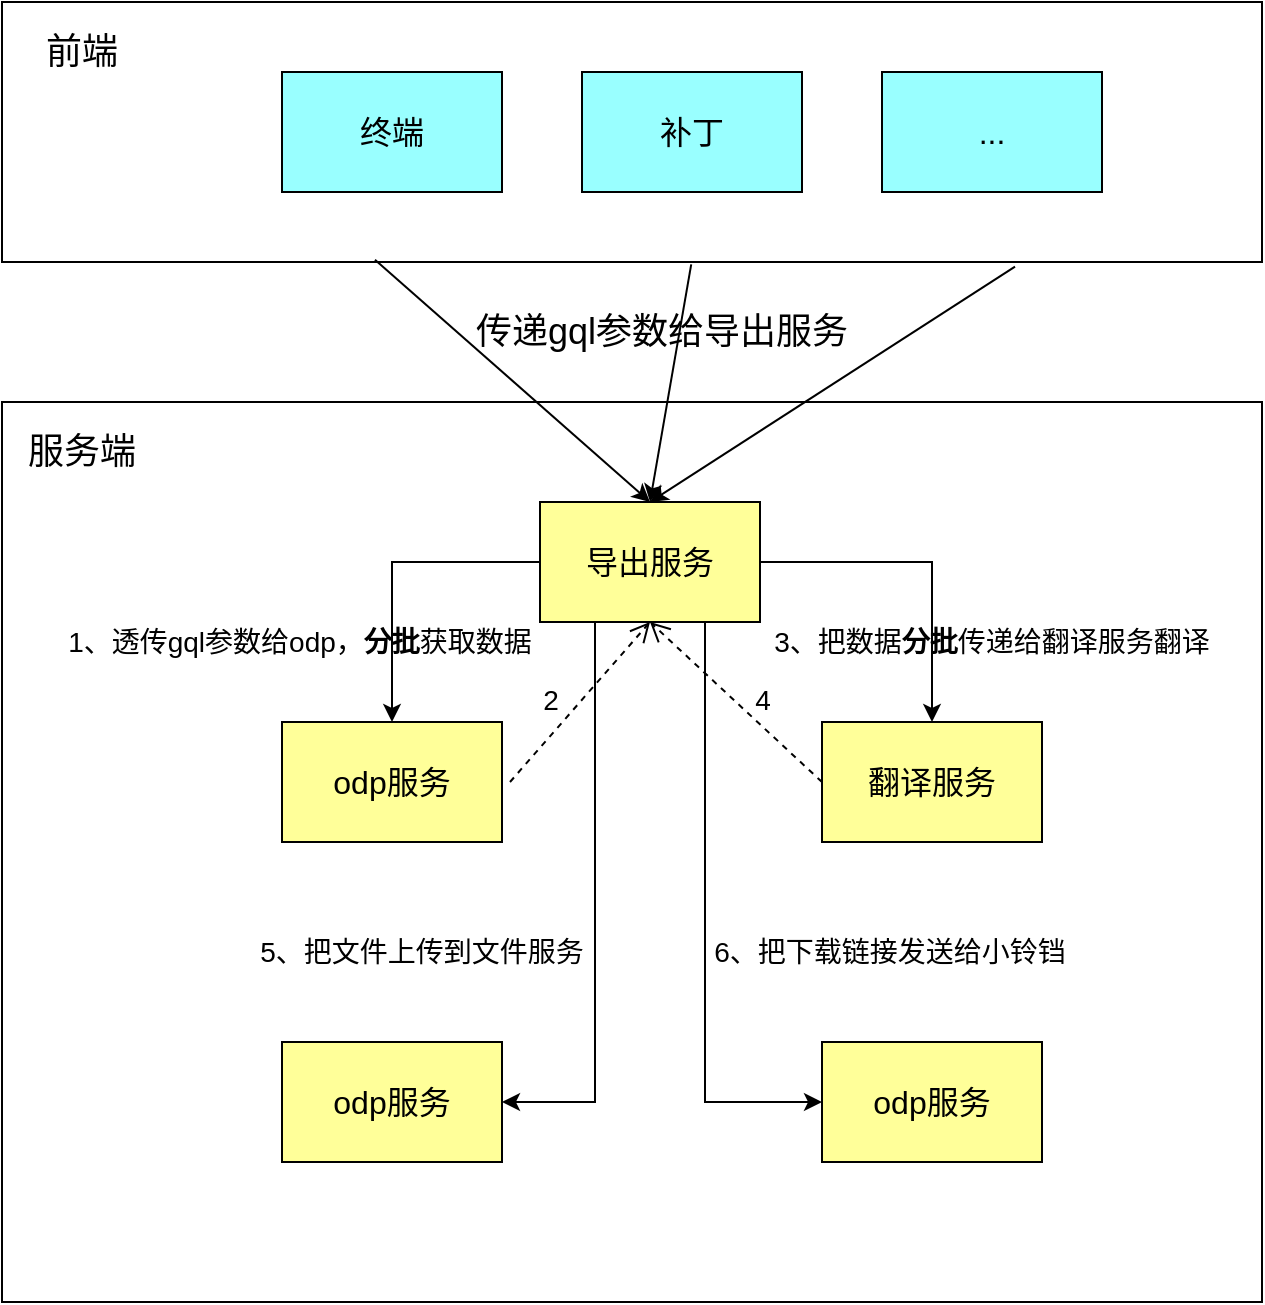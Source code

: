 <mxfile version="22.0.4" type="github">
  <diagram name="第 1 页" id="ukChPgtnxptm7X9d3SpE">
    <mxGraphModel dx="1687" dy="929" grid="1" gridSize="10" guides="1" tooltips="1" connect="1" arrows="1" fold="1" page="1" pageScale="1" pageWidth="827" pageHeight="1169" math="0" shadow="0">
      <root>
        <mxCell id="0" />
        <mxCell id="1" parent="0" />
        <mxCell id="SNvbedEbkYY78WW0vBbx-1" value="" style="rounded=0;whiteSpace=wrap;html=1;" vertex="1" parent="1">
          <mxGeometry x="90" y="100" width="630" height="130" as="geometry" />
        </mxCell>
        <mxCell id="SNvbedEbkYY78WW0vBbx-2" value="&lt;font style=&quot;font-size: 18px;&quot;&gt;前端&lt;/font&gt;" style="text;html=1;strokeColor=none;fillColor=none;align=center;verticalAlign=middle;whiteSpace=wrap;rounded=0;" vertex="1" parent="1">
          <mxGeometry x="100" y="110" width="60" height="30" as="geometry" />
        </mxCell>
        <mxCell id="SNvbedEbkYY78WW0vBbx-3" value="&lt;font size=&quot;3&quot;&gt;终端&lt;/font&gt;" style="rounded=0;whiteSpace=wrap;html=1;fillColor=#99FFFF;" vertex="1" parent="1">
          <mxGeometry x="230" y="135" width="110" height="60" as="geometry" />
        </mxCell>
        <mxCell id="SNvbedEbkYY78WW0vBbx-4" value="&lt;font size=&quot;3&quot;&gt;补丁&lt;/font&gt;" style="rounded=0;whiteSpace=wrap;html=1;fillColor=#99FFFF;" vertex="1" parent="1">
          <mxGeometry x="380" y="135" width="110" height="60" as="geometry" />
        </mxCell>
        <mxCell id="SNvbedEbkYY78WW0vBbx-5" value="&lt;font size=&quot;3&quot;&gt;...&lt;/font&gt;" style="rounded=0;whiteSpace=wrap;html=1;fillColor=#99FFFF;" vertex="1" parent="1">
          <mxGeometry x="530" y="135" width="110" height="60" as="geometry" />
        </mxCell>
        <mxCell id="SNvbedEbkYY78WW0vBbx-6" value="" style="rounded=0;whiteSpace=wrap;html=1;" vertex="1" parent="1">
          <mxGeometry x="90" y="300" width="630" height="450" as="geometry" />
        </mxCell>
        <mxCell id="SNvbedEbkYY78WW0vBbx-22" style="edgeStyle=orthogonalEdgeStyle;rounded=0;orthogonalLoop=1;jettySize=auto;html=1;" edge="1" parent="1" source="SNvbedEbkYY78WW0vBbx-7" target="SNvbedEbkYY78WW0vBbx-18">
          <mxGeometry relative="1" as="geometry" />
        </mxCell>
        <mxCell id="SNvbedEbkYY78WW0vBbx-23" style="edgeStyle=orthogonalEdgeStyle;rounded=0;orthogonalLoop=1;jettySize=auto;html=1;exitX=1;exitY=0.5;exitDx=0;exitDy=0;" edge="1" parent="1" source="SNvbedEbkYY78WW0vBbx-7" target="SNvbedEbkYY78WW0vBbx-19">
          <mxGeometry relative="1" as="geometry" />
        </mxCell>
        <mxCell id="SNvbedEbkYY78WW0vBbx-7" value="&lt;font size=&quot;3&quot;&gt;导出服务&lt;/font&gt;" style="rounded=0;whiteSpace=wrap;html=1;fillColor=#FFFF99;" vertex="1" parent="1">
          <mxGeometry x="359" y="350" width="110" height="60" as="geometry" />
        </mxCell>
        <mxCell id="SNvbedEbkYY78WW0vBbx-13" value="" style="endArrow=classic;html=1;rounded=0;exitX=0.296;exitY=0.991;exitDx=0;exitDy=0;entryX=0.5;entryY=0;entryDx=0;entryDy=0;exitPerimeter=0;" edge="1" parent="1" source="SNvbedEbkYY78WW0vBbx-1" target="SNvbedEbkYY78WW0vBbx-7">
          <mxGeometry width="50" height="50" relative="1" as="geometry">
            <mxPoint x="390" y="430" as="sourcePoint" />
            <mxPoint x="440" y="380" as="targetPoint" />
          </mxGeometry>
        </mxCell>
        <mxCell id="SNvbedEbkYY78WW0vBbx-14" value="" style="endArrow=classic;html=1;rounded=0;entryX=0.5;entryY=0;entryDx=0;entryDy=0;exitX=0.547;exitY=1.009;exitDx=0;exitDy=0;exitPerimeter=0;" edge="1" parent="1" source="SNvbedEbkYY78WW0vBbx-1" target="SNvbedEbkYY78WW0vBbx-7">
          <mxGeometry width="50" height="50" relative="1" as="geometry">
            <mxPoint x="430" y="230" as="sourcePoint" />
            <mxPoint x="424" y="360" as="targetPoint" />
          </mxGeometry>
        </mxCell>
        <mxCell id="SNvbedEbkYY78WW0vBbx-15" value="" style="endArrow=classic;html=1;rounded=0;exitX=0.804;exitY=1.018;exitDx=0;exitDy=0;entryX=0.5;entryY=0;entryDx=0;entryDy=0;exitPerimeter=0;" edge="1" parent="1" source="SNvbedEbkYY78WW0vBbx-1" target="SNvbedEbkYY78WW0vBbx-7">
          <mxGeometry width="50" height="50" relative="1" as="geometry">
            <mxPoint x="305" y="215" as="sourcePoint" />
            <mxPoint x="434" y="370" as="targetPoint" />
          </mxGeometry>
        </mxCell>
        <mxCell id="SNvbedEbkYY78WW0vBbx-16" value="&lt;span style=&quot;font-size: 18px;&quot;&gt;传递gql参数给导出服务&lt;/span&gt;" style="text;html=1;strokeColor=none;fillColor=none;align=center;verticalAlign=middle;whiteSpace=wrap;rounded=0;" vertex="1" parent="1">
          <mxGeometry x="310" y="250" width="220" height="30" as="geometry" />
        </mxCell>
        <mxCell id="SNvbedEbkYY78WW0vBbx-17" value="&lt;font style=&quot;font-size: 18px;&quot;&gt;服务端&lt;/font&gt;" style="text;html=1;strokeColor=none;fillColor=none;align=center;verticalAlign=middle;whiteSpace=wrap;rounded=0;" vertex="1" parent="1">
          <mxGeometry x="100" y="310" width="60" height="30" as="geometry" />
        </mxCell>
        <mxCell id="SNvbedEbkYY78WW0vBbx-18" value="&lt;font size=&quot;3&quot;&gt;odp服务&lt;/font&gt;" style="rounded=0;whiteSpace=wrap;html=1;fillColor=#FFFF99;" vertex="1" parent="1">
          <mxGeometry x="230" y="460" width="110" height="60" as="geometry" />
        </mxCell>
        <mxCell id="SNvbedEbkYY78WW0vBbx-19" value="&lt;font size=&quot;3&quot;&gt;翻译服务&lt;/font&gt;" style="rounded=0;whiteSpace=wrap;html=1;fillColor=#FFFF99;" vertex="1" parent="1">
          <mxGeometry x="500" y="460" width="110" height="60" as="geometry" />
        </mxCell>
        <mxCell id="SNvbedEbkYY78WW0vBbx-24" value="&lt;font style=&quot;font-size: 14px;&quot;&gt;1、透传gql参数给odp，&lt;b&gt;分批&lt;/b&gt;获取数据&lt;/font&gt;" style="text;html=1;strokeColor=none;fillColor=none;align=center;verticalAlign=middle;whiteSpace=wrap;rounded=0;" vertex="1" parent="1">
          <mxGeometry x="119" y="405" width="240" height="30" as="geometry" />
        </mxCell>
        <mxCell id="SNvbedEbkYY78WW0vBbx-25" value="&lt;font style=&quot;font-size: 14px;&quot;&gt;2&lt;/font&gt;" style="html=1;verticalAlign=bottom;endArrow=open;dashed=1;endSize=8;curved=0;rounded=0;exitX=1;exitY=0.5;exitDx=0;exitDy=0;" edge="1" parent="1">
          <mxGeometry x="-0.327" y="5" relative="1" as="geometry">
            <mxPoint x="344" y="490" as="sourcePoint" />
            <mxPoint x="414" y="410" as="targetPoint" />
            <mxPoint as="offset" />
          </mxGeometry>
        </mxCell>
        <mxCell id="SNvbedEbkYY78WW0vBbx-26" value="&lt;span style=&quot;font-size: 14px;&quot;&gt;3、把数据&lt;b&gt;分批&lt;/b&gt;传递给翻译服务翻译&lt;/span&gt;" style="text;html=1;strokeColor=none;fillColor=none;align=center;verticalAlign=middle;whiteSpace=wrap;rounded=0;" vertex="1" parent="1">
          <mxGeometry x="465" y="405" width="240" height="30" as="geometry" />
        </mxCell>
        <mxCell id="SNvbedEbkYY78WW0vBbx-27" value="&lt;font style=&quot;font-size: 14px;&quot;&gt;4&lt;/font&gt;" style="html=1;verticalAlign=bottom;endArrow=open;dashed=1;endSize=8;curved=0;rounded=0;exitX=0;exitY=0.5;exitDx=0;exitDy=0;entryX=0.5;entryY=1;entryDx=0;entryDy=0;" edge="1" parent="1" source="SNvbedEbkYY78WW0vBbx-19" target="SNvbedEbkYY78WW0vBbx-7">
          <mxGeometry x="-0.278" y="-2" relative="1" as="geometry">
            <mxPoint x="350" y="500" as="sourcePoint" />
            <mxPoint x="424" y="420" as="targetPoint" />
            <mxPoint as="offset" />
          </mxGeometry>
        </mxCell>
        <mxCell id="SNvbedEbkYY78WW0vBbx-28" value="&lt;font size=&quot;3&quot;&gt;odp服务&lt;/font&gt;" style="rounded=0;whiteSpace=wrap;html=1;fillColor=#FFFF99;" vertex="1" parent="1">
          <mxGeometry x="230" y="620" width="110" height="60" as="geometry" />
        </mxCell>
        <mxCell id="SNvbedEbkYY78WW0vBbx-29" value="&lt;font size=&quot;3&quot;&gt;odp服务&lt;/font&gt;" style="rounded=0;whiteSpace=wrap;html=1;fillColor=#FFFF99;" vertex="1" parent="1">
          <mxGeometry x="500" y="620" width="110" height="60" as="geometry" />
        </mxCell>
        <mxCell id="SNvbedEbkYY78WW0vBbx-30" style="edgeStyle=orthogonalEdgeStyle;rounded=0;orthogonalLoop=1;jettySize=auto;html=1;exitX=0.25;exitY=1;exitDx=0;exitDy=0;entryX=1;entryY=0.5;entryDx=0;entryDy=0;" edge="1" parent="1" source="SNvbedEbkYY78WW0vBbx-7" target="SNvbedEbkYY78WW0vBbx-28">
          <mxGeometry relative="1" as="geometry">
            <mxPoint x="369" y="390" as="sourcePoint" />
            <mxPoint x="295" y="470" as="targetPoint" />
          </mxGeometry>
        </mxCell>
        <mxCell id="SNvbedEbkYY78WW0vBbx-31" style="edgeStyle=orthogonalEdgeStyle;rounded=0;orthogonalLoop=1;jettySize=auto;html=1;exitX=0.75;exitY=1;exitDx=0;exitDy=0;entryX=0;entryY=0.5;entryDx=0;entryDy=0;" edge="1" parent="1" source="SNvbedEbkYY78WW0vBbx-7" target="SNvbedEbkYY78WW0vBbx-29">
          <mxGeometry relative="1" as="geometry">
            <mxPoint x="397" y="420" as="sourcePoint" />
            <mxPoint x="350" y="660" as="targetPoint" />
          </mxGeometry>
        </mxCell>
        <mxCell id="SNvbedEbkYY78WW0vBbx-32" value="&lt;span style=&quot;font-size: 14px;&quot;&gt;5、把文件上传到文件服务&lt;/span&gt;" style="text;html=1;strokeColor=none;fillColor=none;align=center;verticalAlign=middle;whiteSpace=wrap;rounded=0;" vertex="1" parent="1">
          <mxGeometry x="180" y="560" width="240" height="30" as="geometry" />
        </mxCell>
        <mxCell id="SNvbedEbkYY78WW0vBbx-33" value="&lt;span style=&quot;font-size: 14px;&quot;&gt;6、把下载链接发送给小铃铛&lt;/span&gt;" style="text;html=1;strokeColor=none;fillColor=none;align=center;verticalAlign=middle;whiteSpace=wrap;rounded=0;" vertex="1" parent="1">
          <mxGeometry x="414" y="560" width="240" height="30" as="geometry" />
        </mxCell>
      </root>
    </mxGraphModel>
  </diagram>
</mxfile>
